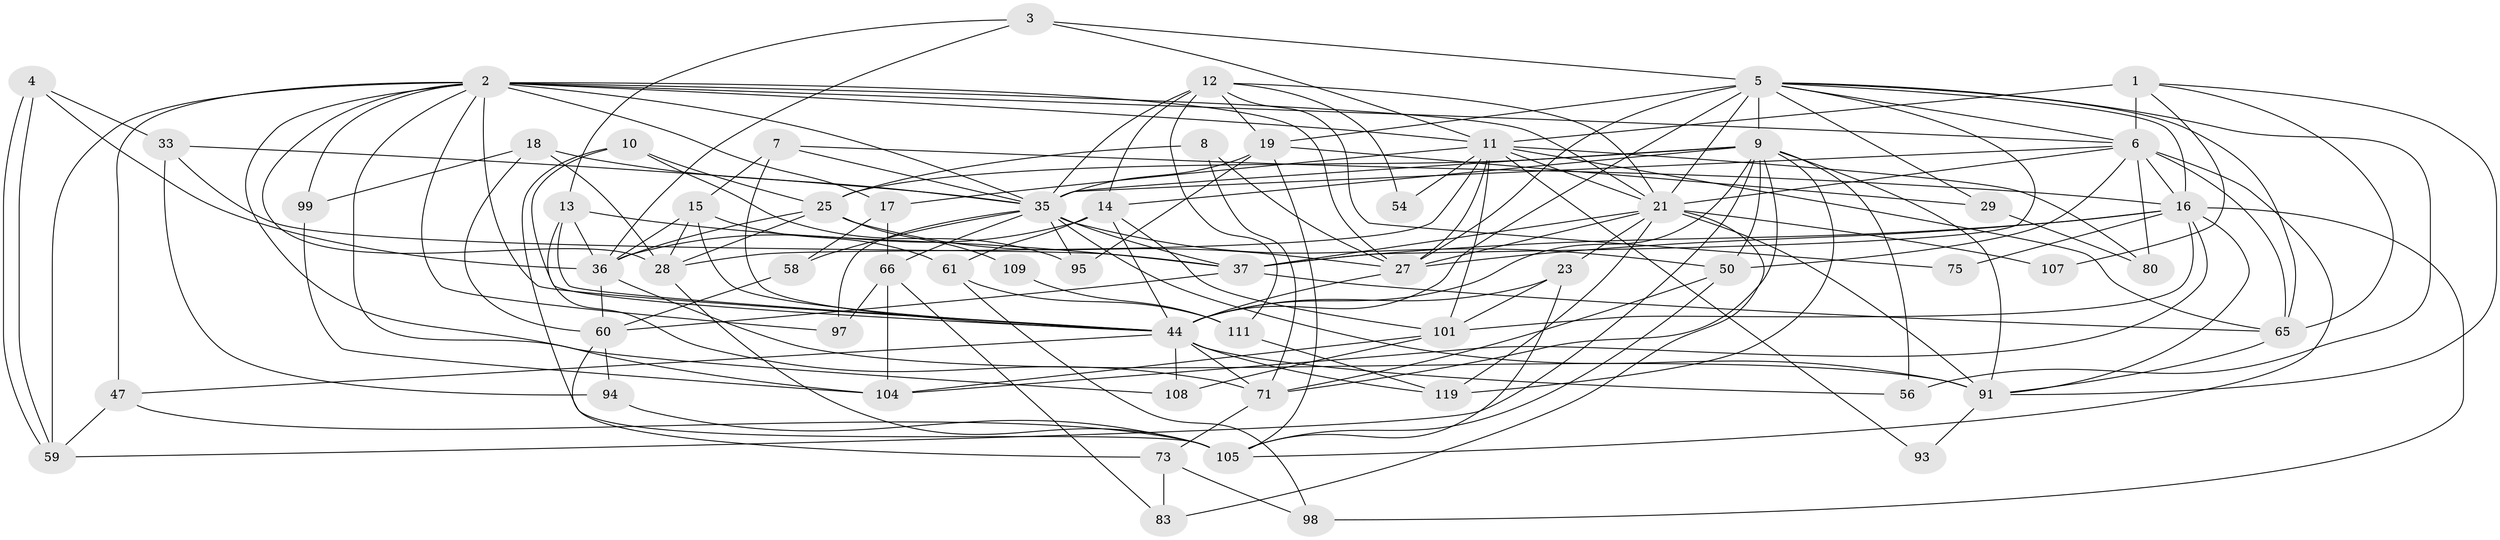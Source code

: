 // original degree distribution, {3: 0.26666666666666666, 5: 0.15833333333333333, 4: 0.2833333333333333, 6: 0.125, 9: 0.008333333333333333, 2: 0.13333333333333333, 7: 0.016666666666666666, 8: 0.008333333333333333}
// Generated by graph-tools (version 1.1) at 2025/18/03/04/25 18:18:44]
// undirected, 60 vertices, 170 edges
graph export_dot {
graph [start="1"]
  node [color=gray90,style=filled];
  1 [super="+69"];
  2 [super="+52+26+62"];
  3 [super="+84"];
  4;
  5 [super="+115+63+49"];
  6 [super="+45+41"];
  7 [super="+81"];
  8;
  9 [super="+43+40"];
  10;
  11 [super="+24+76"];
  12 [super="+113"];
  13 [super="+22"];
  14 [super="+102"];
  15 [super="+38"];
  16 [super="+30+120"];
  17;
  18 [super="+39"];
  19 [super="+20+110"];
  21 [super="+34"];
  23;
  25 [super="+55"];
  27 [super="+31+67"];
  28 [super="+64"];
  29;
  33 [super="+96"];
  35 [super="+78+48"];
  36 [super="+89"];
  37 [super="+88"];
  44 [super="+46+87"];
  47;
  50 [super="+86"];
  54;
  56;
  58;
  59;
  60;
  61 [super="+114"];
  65 [super="+85+82"];
  66;
  71 [super="+77"];
  73;
  75;
  80;
  83;
  91 [super="+116"];
  93;
  94;
  95;
  97;
  98;
  99;
  101;
  104 [super="+118"];
  105;
  107;
  108;
  109;
  111;
  119;
  1 -- 65;
  1 -- 6 [weight=2];
  1 -- 107;
  1 -- 91;
  1 -- 11 [weight=2];
  2 -- 97;
  2 -- 35;
  2 -- 17;
  2 -- 47;
  2 -- 44;
  2 -- 27;
  2 -- 28;
  2 -- 99;
  2 -- 6;
  2 -- 104;
  2 -- 108;
  2 -- 59;
  2 -- 21 [weight=2];
  2 -- 11;
  3 -- 13;
  3 -- 11;
  3 -- 5;
  3 -- 36;
  4 -- 36;
  4 -- 59;
  4 -- 59;
  4 -- 33;
  5 -- 37;
  5 -- 19 [weight=2];
  5 -- 56;
  5 -- 44;
  5 -- 29;
  5 -- 16;
  5 -- 6;
  5 -- 65;
  5 -- 9;
  5 -- 21;
  5 -- 27;
  6 -- 65 [weight=2];
  6 -- 50;
  6 -- 80;
  6 -- 35;
  6 -- 21;
  6 -- 16;
  6 -- 105;
  7 -- 44 [weight=2];
  7 -- 35;
  7 -- 16;
  7 -- 15;
  8 -- 25;
  8 -- 71;
  8 -- 27;
  9 -- 91;
  9 -- 59;
  9 -- 56;
  9 -- 119;
  9 -- 71;
  9 -- 25;
  9 -- 14;
  9 -- 50;
  9 -- 35;
  9 -- 44;
  10 -- 25;
  10 -- 95;
  10 -- 105;
  10 -- 44;
  11 -- 54;
  11 -- 80;
  11 -- 101;
  11 -- 27 [weight=2];
  11 -- 65;
  11 -- 17;
  11 -- 21;
  11 -- 28;
  11 -- 93;
  12 -- 35;
  12 -- 75;
  12 -- 111 [weight=2];
  12 -- 19;
  12 -- 21;
  12 -- 54;
  12 -- 14;
  13 -- 36;
  13 -- 44;
  13 -- 71;
  13 -- 37;
  14 -- 44;
  14 -- 36;
  14 -- 101;
  14 -- 61;
  15 -- 36;
  15 -- 44;
  15 -- 61;
  15 -- 28;
  16 -- 101;
  16 -- 37 [weight=2];
  16 -- 75;
  16 -- 98;
  16 -- 91;
  16 -- 104;
  16 -- 27;
  17 -- 66;
  17 -- 58;
  18 -- 99;
  18 -- 35;
  18 -- 60;
  18 -- 28;
  19 -- 35;
  19 -- 105;
  19 -- 95;
  19 -- 29;
  21 -- 91;
  21 -- 107;
  21 -- 37;
  21 -- 83;
  21 -- 119;
  21 -- 23;
  21 -- 27;
  23 -- 105;
  23 -- 101;
  23 -- 44;
  25 -- 109;
  25 -- 36;
  25 -- 27;
  25 -- 28;
  27 -- 44;
  28 -- 105;
  29 -- 80;
  33 -- 35;
  33 -- 94;
  33 -- 37;
  35 -- 95;
  35 -- 58;
  35 -- 66;
  35 -- 91;
  35 -- 97;
  35 -- 50;
  35 -- 37;
  36 -- 91;
  36 -- 60;
  37 -- 65;
  37 -- 60;
  44 -- 108;
  44 -- 47;
  44 -- 119;
  44 -- 56;
  44 -- 71;
  47 -- 105;
  47 -- 59;
  50 -- 71;
  50 -- 105;
  58 -- 60;
  60 -- 73;
  60 -- 94;
  61 -- 98;
  61 -- 111;
  65 -- 91;
  66 -- 97;
  66 -- 83;
  66 -- 104;
  71 -- 73;
  73 -- 83;
  73 -- 98;
  91 -- 93;
  94 -- 105;
  99 -- 104;
  101 -- 108;
  101 -- 104;
  109 -- 111;
  111 -- 119;
}
